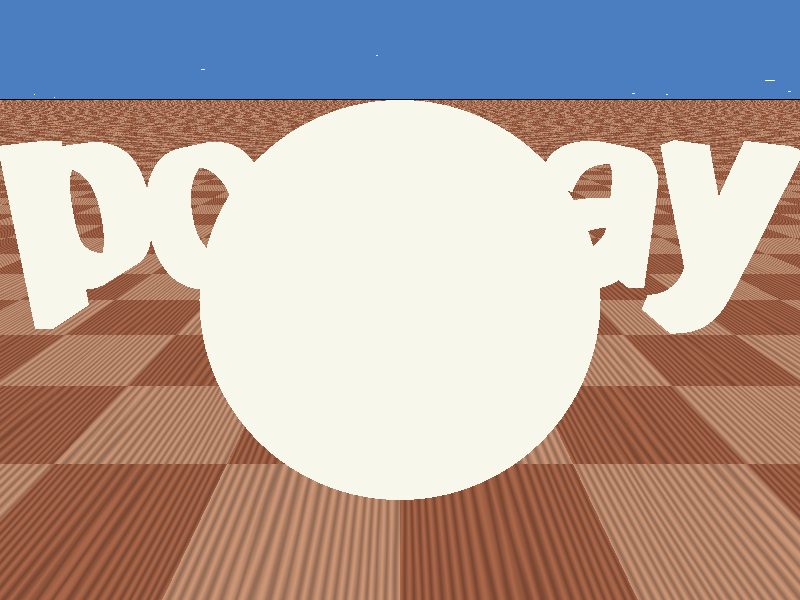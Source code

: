 

#include "colors.inc"
#include "textures.inc"

object
{
	sphere{ <0,1,0> 1 }
	texture{ Soft_Silver }
}
object
{
	plane { <0,1,0> 0 }
	texture
	{ 
	    checker
	    texture {DMFWood1},
	    texture {DMFWood3}
	}
}
plane
{
	<0,1,0>,1 hollow // 
	texture
	{ 
	    pigment 
	    {
	        color rgb<0.1,0.3,0.75>*0.7
	    } 
	    #if (version = 3.7 ) finish {emission 1 diffuse 0} 
	    #else finish { ambient 1 diffuse 0} 
	    #end 
	} // end texture 1 
	texture
	{ 
	    pigment
	    { 
	        bozo turbulence 0.001 
	        octaves 6 omega 0.7 lambda 2 
	        color_map 
	        { 
	            [0.0 color rgb <0.95, 0.95, 0.95> ] 
	            [0.05 color rgb <1, 1, 1>*1.25 ] 
	            [0.15 color rgb <0.85, 0.85, 0.85> ] 
	            [0.55 color rgbt <1, 1, 1, 1>*1 ] 
	            [1.0 color rgbt <1, 1, 1, 1>*1 ] 
	        } // end color_map 
	        translate< 3, 0,-1> scale <0.3, 0.4, 0.2>*3 
	    } // end pigment 
	    #if (version = 3.7 ) finish {emission 1 diffuse 0} 
	    #else finish { ambient 1 diffuse 0} 
	    #end 
	} // end texture 2 
	scale 10000 
} //-------
text                                             
{
	ttf "crystal.ttf","povray",0.3,0
	texture {Soft_Silver}
	translate<-1.5,1.8,-1.5>
	scale < 0.78 , 0.8 , 0.8 > 
}


//fog
//{ 
//    fog_type 2 
//    distance 50 
//    color White 
//    fog_offset 0.1 
//    fog_alt 1.5 
//    turbulence 1.8 
//}

camera
{
	location <0,2,-3>
	look_at <0,1,0>
}
light_source
{
	<10,10,-4>
	color red 1 blue 1 green 1
}
